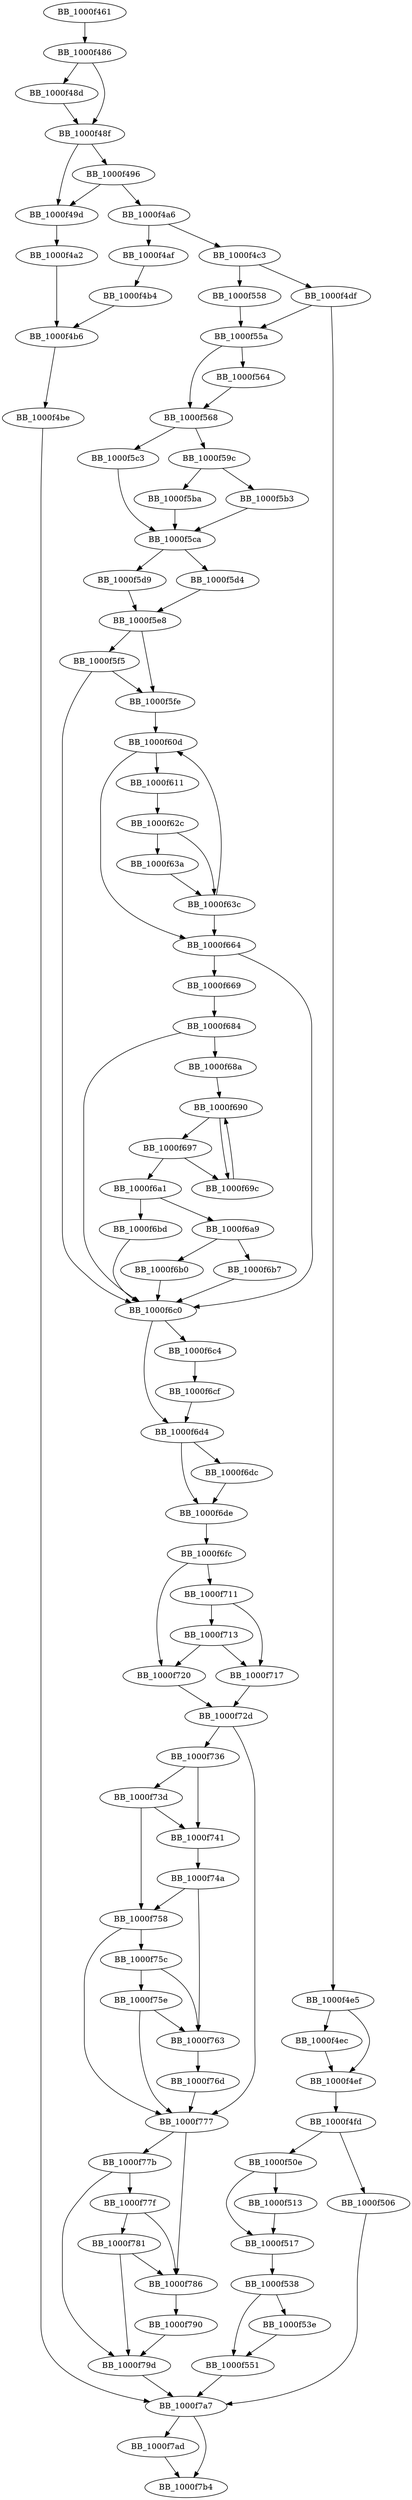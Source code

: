 DiGraph __cftoa_l{
BB_1000f461->BB_1000f486
BB_1000f486->BB_1000f48d
BB_1000f486->BB_1000f48f
BB_1000f48d->BB_1000f48f
BB_1000f48f->BB_1000f496
BB_1000f48f->BB_1000f49d
BB_1000f496->BB_1000f49d
BB_1000f496->BB_1000f4a6
BB_1000f49d->BB_1000f4a2
BB_1000f4a2->BB_1000f4b6
BB_1000f4a6->BB_1000f4af
BB_1000f4a6->BB_1000f4c3
BB_1000f4af->BB_1000f4b4
BB_1000f4b4->BB_1000f4b6
BB_1000f4b6->BB_1000f4be
BB_1000f4be->BB_1000f7a7
BB_1000f4c3->BB_1000f4df
BB_1000f4c3->BB_1000f558
BB_1000f4df->BB_1000f4e5
BB_1000f4df->BB_1000f55a
BB_1000f4e5->BB_1000f4ec
BB_1000f4e5->BB_1000f4ef
BB_1000f4ec->BB_1000f4ef
BB_1000f4ef->BB_1000f4fd
BB_1000f4fd->BB_1000f506
BB_1000f4fd->BB_1000f50e
BB_1000f506->BB_1000f7a7
BB_1000f50e->BB_1000f513
BB_1000f50e->BB_1000f517
BB_1000f513->BB_1000f517
BB_1000f517->BB_1000f538
BB_1000f538->BB_1000f53e
BB_1000f538->BB_1000f551
BB_1000f53e->BB_1000f551
BB_1000f551->BB_1000f7a7
BB_1000f558->BB_1000f55a
BB_1000f55a->BB_1000f564
BB_1000f55a->BB_1000f568
BB_1000f564->BB_1000f568
BB_1000f568->BB_1000f59c
BB_1000f568->BB_1000f5c3
BB_1000f59c->BB_1000f5b3
BB_1000f59c->BB_1000f5ba
BB_1000f5b3->BB_1000f5ca
BB_1000f5ba->BB_1000f5ca
BB_1000f5c3->BB_1000f5ca
BB_1000f5ca->BB_1000f5d4
BB_1000f5ca->BB_1000f5d9
BB_1000f5d4->BB_1000f5e8
BB_1000f5d9->BB_1000f5e8
BB_1000f5e8->BB_1000f5f5
BB_1000f5e8->BB_1000f5fe
BB_1000f5f5->BB_1000f5fe
BB_1000f5f5->BB_1000f6c0
BB_1000f5fe->BB_1000f60d
BB_1000f60d->BB_1000f611
BB_1000f60d->BB_1000f664
BB_1000f611->BB_1000f62c
BB_1000f62c->BB_1000f63a
BB_1000f62c->BB_1000f63c
BB_1000f63a->BB_1000f63c
BB_1000f63c->BB_1000f60d
BB_1000f63c->BB_1000f664
BB_1000f664->BB_1000f669
BB_1000f664->BB_1000f6c0
BB_1000f669->BB_1000f684
BB_1000f684->BB_1000f68a
BB_1000f684->BB_1000f6c0
BB_1000f68a->BB_1000f690
BB_1000f690->BB_1000f697
BB_1000f690->BB_1000f69c
BB_1000f697->BB_1000f69c
BB_1000f697->BB_1000f6a1
BB_1000f69c->BB_1000f690
BB_1000f6a1->BB_1000f6a9
BB_1000f6a1->BB_1000f6bd
BB_1000f6a9->BB_1000f6b0
BB_1000f6a9->BB_1000f6b7
BB_1000f6b0->BB_1000f6c0
BB_1000f6b7->BB_1000f6c0
BB_1000f6bd->BB_1000f6c0
BB_1000f6c0->BB_1000f6c4
BB_1000f6c0->BB_1000f6d4
BB_1000f6c4->BB_1000f6cf
BB_1000f6cf->BB_1000f6d4
BB_1000f6d4->BB_1000f6dc
BB_1000f6d4->BB_1000f6de
BB_1000f6dc->BB_1000f6de
BB_1000f6de->BB_1000f6fc
BB_1000f6fc->BB_1000f711
BB_1000f6fc->BB_1000f720
BB_1000f711->BB_1000f713
BB_1000f711->BB_1000f717
BB_1000f713->BB_1000f717
BB_1000f713->BB_1000f720
BB_1000f717->BB_1000f72d
BB_1000f720->BB_1000f72d
BB_1000f72d->BB_1000f736
BB_1000f72d->BB_1000f777
BB_1000f736->BB_1000f73d
BB_1000f736->BB_1000f741
BB_1000f73d->BB_1000f741
BB_1000f73d->BB_1000f758
BB_1000f741->BB_1000f74a
BB_1000f74a->BB_1000f758
BB_1000f74a->BB_1000f763
BB_1000f758->BB_1000f75c
BB_1000f758->BB_1000f777
BB_1000f75c->BB_1000f75e
BB_1000f75c->BB_1000f763
BB_1000f75e->BB_1000f763
BB_1000f75e->BB_1000f777
BB_1000f763->BB_1000f76d
BB_1000f76d->BB_1000f777
BB_1000f777->BB_1000f77b
BB_1000f777->BB_1000f786
BB_1000f77b->BB_1000f77f
BB_1000f77b->BB_1000f79d
BB_1000f77f->BB_1000f781
BB_1000f77f->BB_1000f786
BB_1000f781->BB_1000f786
BB_1000f781->BB_1000f79d
BB_1000f786->BB_1000f790
BB_1000f790->BB_1000f79d
BB_1000f79d->BB_1000f7a7
BB_1000f7a7->BB_1000f7ad
BB_1000f7a7->BB_1000f7b4
BB_1000f7ad->BB_1000f7b4
}
